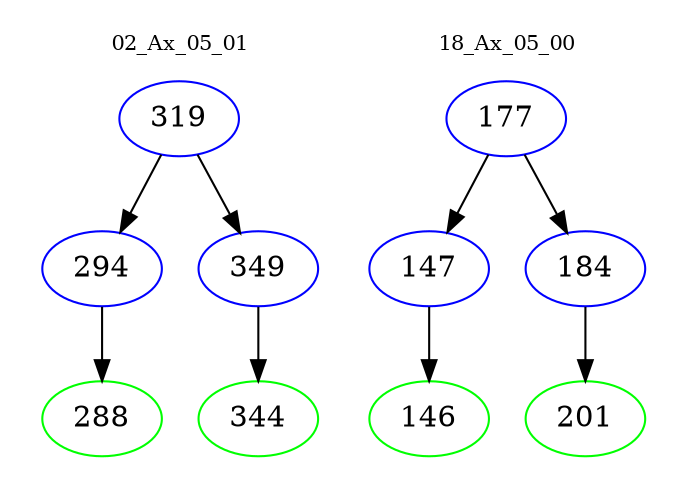digraph{
subgraph cluster_0 {
color = white
label = "02_Ax_05_01";
fontsize=10;
T0_319 [label="319", color="blue"]
T0_319 -> T0_294 [color="black"]
T0_294 [label="294", color="blue"]
T0_294 -> T0_288 [color="black"]
T0_288 [label="288", color="green"]
T0_319 -> T0_349 [color="black"]
T0_349 [label="349", color="blue"]
T0_349 -> T0_344 [color="black"]
T0_344 [label="344", color="green"]
}
subgraph cluster_1 {
color = white
label = "18_Ax_05_00";
fontsize=10;
T1_177 [label="177", color="blue"]
T1_177 -> T1_147 [color="black"]
T1_147 [label="147", color="blue"]
T1_147 -> T1_146 [color="black"]
T1_146 [label="146", color="green"]
T1_177 -> T1_184 [color="black"]
T1_184 [label="184", color="blue"]
T1_184 -> T1_201 [color="black"]
T1_201 [label="201", color="green"]
}
}
